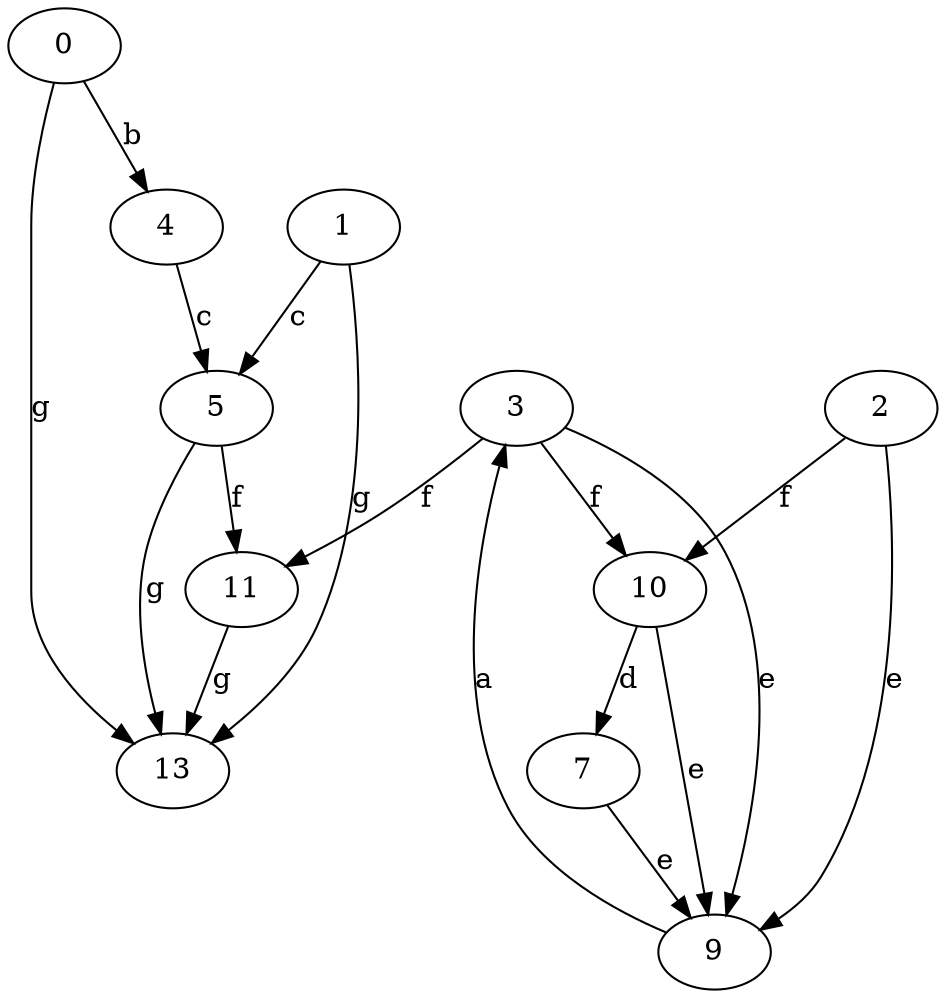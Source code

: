 strict digraph  {
1;
2;
3;
4;
5;
7;
9;
10;
11;
0;
13;
1 -> 5  [label=c];
1 -> 13  [label=g];
2 -> 9  [label=e];
2 -> 10  [label=f];
3 -> 9  [label=e];
3 -> 10  [label=f];
3 -> 11  [label=f];
4 -> 5  [label=c];
5 -> 11  [label=f];
5 -> 13  [label=g];
7 -> 9  [label=e];
9 -> 3  [label=a];
10 -> 7  [label=d];
10 -> 9  [label=e];
11 -> 13  [label=g];
0 -> 4  [label=b];
0 -> 13  [label=g];
}
